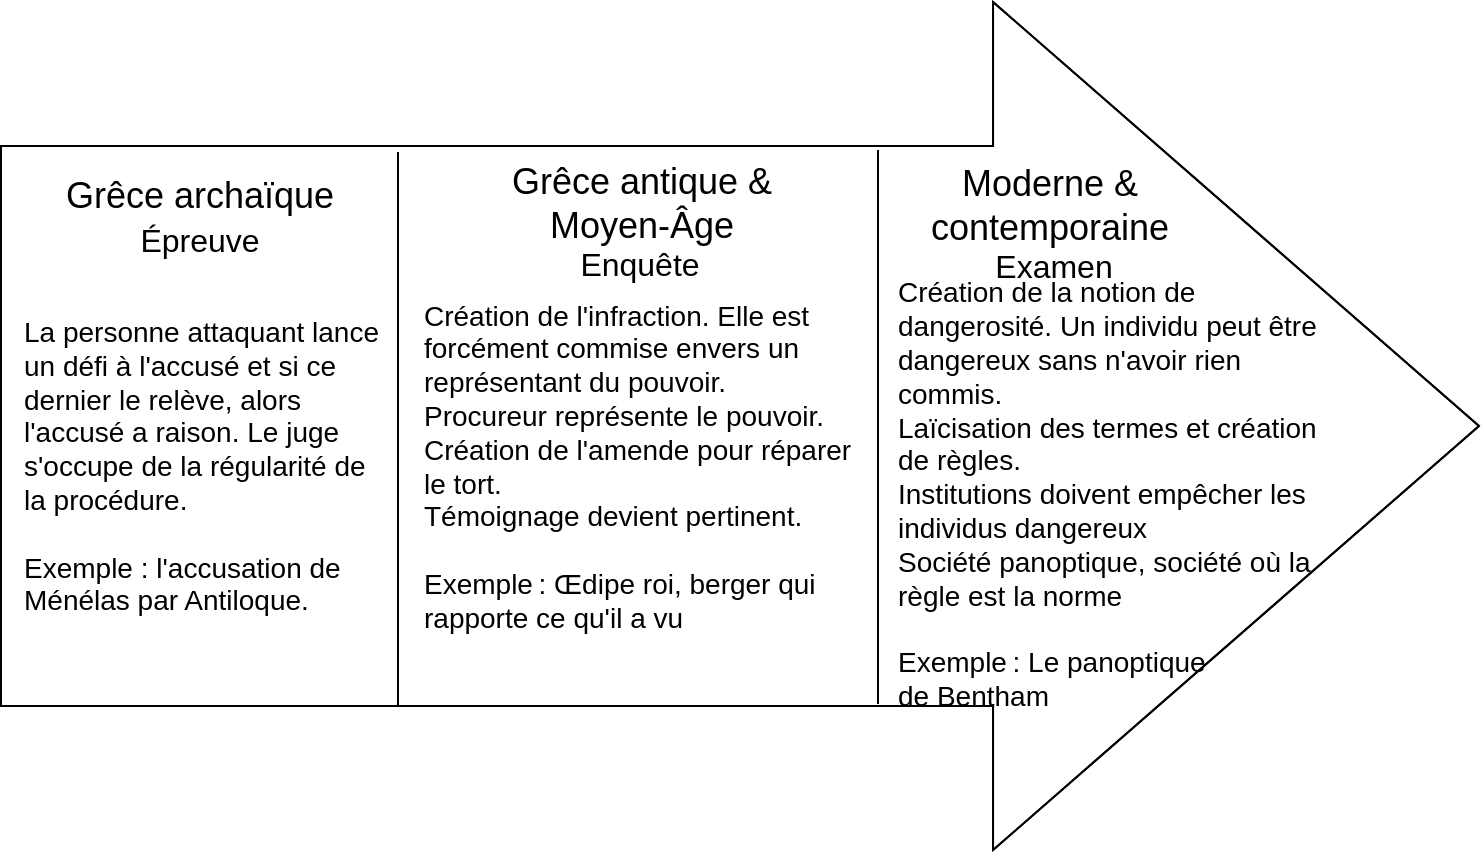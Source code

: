 <mxfile version="28.1.2">
  <diagram name="Page-1" id="X79K7lofzxEv4FQFJ-r2">
    <mxGraphModel dx="690" dy="551" grid="1" gridSize="10" guides="1" tooltips="1" connect="1" arrows="1" fold="1" page="1" pageScale="1" pageWidth="827" pageHeight="1169" math="0" shadow="0">
      <root>
        <mxCell id="0" />
        <mxCell id="1" parent="0" />
        <mxCell id="tUCCnLt23AtMKclwk9Z5-1" value="" style="shape=flexArrow;endArrow=classic;html=1;rounded=0;endWidth=143;endSize=80.66;width=280;" edge="1" parent="1">
          <mxGeometry width="50" height="50" relative="1" as="geometry">
            <mxPoint x="40" y="260" as="sourcePoint" />
            <mxPoint x="780" y="260" as="targetPoint" />
            <Array as="points">
              <mxPoint x="350" y="260" />
            </Array>
          </mxGeometry>
        </mxCell>
        <mxCell id="tUCCnLt23AtMKclwk9Z5-2" value="" style="endArrow=none;html=1;rounded=0;" edge="1" parent="1">
          <mxGeometry width="50" height="50" relative="1" as="geometry">
            <mxPoint x="239" y="400" as="sourcePoint" />
            <mxPoint x="239" y="123" as="targetPoint" />
          </mxGeometry>
        </mxCell>
        <mxCell id="tUCCnLt23AtMKclwk9Z5-3" value="" style="endArrow=none;html=1;rounded=0;" edge="1" parent="1">
          <mxGeometry width="50" height="50" relative="1" as="geometry">
            <mxPoint x="479" y="399" as="sourcePoint" />
            <mxPoint x="479" y="122" as="targetPoint" />
          </mxGeometry>
        </mxCell>
        <mxCell id="tUCCnLt23AtMKclwk9Z5-7" value="&lt;font style=&quot;font-size: 18px;&quot;&gt;Grêce archaïque&lt;/font&gt;" style="text;html=1;align=center;verticalAlign=middle;whiteSpace=wrap;rounded=0;" vertex="1" parent="1">
          <mxGeometry x="50" y="130" width="180" height="30" as="geometry" />
        </mxCell>
        <mxCell id="tUCCnLt23AtMKclwk9Z5-8" value="&lt;font style=&quot;font-size: 18px;&quot;&gt;Grêce antique &amp;amp; Moyen-Âge&lt;/font&gt;" style="text;html=1;align=center;verticalAlign=middle;whiteSpace=wrap;rounded=0;" vertex="1" parent="1">
          <mxGeometry x="271" y="127" width="180" height="43" as="geometry" />
        </mxCell>
        <mxCell id="tUCCnLt23AtMKclwk9Z5-9" value="&lt;font style=&quot;font-size: 18px;&quot;&gt;Moderne &amp;amp; contemporaine&lt;/font&gt;" style="text;html=1;align=center;verticalAlign=middle;whiteSpace=wrap;rounded=0;" vertex="1" parent="1">
          <mxGeometry x="475" y="128" width="180" height="43" as="geometry" />
        </mxCell>
        <mxCell id="tUCCnLt23AtMKclwk9Z5-10" value="&lt;font style=&quot;font-size: 16px;&quot;&gt;Épreuve&lt;/font&gt;" style="text;html=1;align=center;verticalAlign=middle;whiteSpace=wrap;rounded=0;" vertex="1" parent="1">
          <mxGeometry x="50" y="152" width="180" height="30" as="geometry" />
        </mxCell>
        <mxCell id="tUCCnLt23AtMKclwk9Z5-11" value="&lt;font style=&quot;font-size: 16px;&quot;&gt;Enquête&lt;/font&gt;" style="text;html=1;align=center;verticalAlign=middle;whiteSpace=wrap;rounded=0;" vertex="1" parent="1">
          <mxGeometry x="270" y="164" width="180" height="30" as="geometry" />
        </mxCell>
        <mxCell id="tUCCnLt23AtMKclwk9Z5-12" value="&lt;font style=&quot;font-size: 16px;&quot;&gt;Examen&lt;/font&gt;" style="text;html=1;align=center;verticalAlign=middle;whiteSpace=wrap;rounded=0;" vertex="1" parent="1">
          <mxGeometry x="477" y="165" width="180" height="30" as="geometry" />
        </mxCell>
        <mxCell id="tUCCnLt23AtMKclwk9Z5-13" value="&lt;font style=&quot;font-size: 14px;&quot;&gt;La personne attaquant lance un défi à l&#39;accusé et si ce dernier le relève, alors l&#39;accusé a raison. Le juge s&#39;occupe de la régularité de la procédure.&lt;/font&gt;&lt;div&gt;&lt;font style=&quot;font-size: 14px;&quot;&gt;&lt;br&gt;&lt;/font&gt;&lt;/div&gt;&lt;div&gt;&lt;font style=&quot;font-size: 14px;&quot;&gt;Exemple : l&#39;accusation de Ménélas par Antiloque.&lt;/font&gt;&lt;/div&gt;" style="text;html=1;align=left;verticalAlign=middle;whiteSpace=wrap;rounded=0;" vertex="1" parent="1">
          <mxGeometry x="50" y="200" width="180" height="160" as="geometry" />
        </mxCell>
        <mxCell id="tUCCnLt23AtMKclwk9Z5-14" value="&lt;span style=&quot;font-size: 14px;&quot;&gt;Création de l&#39;infraction. Elle est forcément commise envers un représentant du pouvoir.&lt;/span&gt;&lt;div&gt;&lt;span style=&quot;font-size: 14px;&quot;&gt;Procureur représente le pouvoir.&lt;/span&gt;&lt;/div&gt;&lt;div&gt;&lt;span style=&quot;font-size: 14px;&quot;&gt;Création de l&#39;amende pour réparer le tort.&lt;/span&gt;&lt;/div&gt;&lt;div&gt;&lt;span style=&quot;font-size: 14px;&quot;&gt;Témoignage devient pertinent.&lt;/span&gt;&lt;/div&gt;&lt;div&gt;&lt;span style=&quot;font-size: 14px;&quot;&gt;&lt;br&gt;&lt;/span&gt;&lt;/div&gt;&lt;div&gt;&lt;span style=&quot;font-size: 14px;&quot;&gt;Exemple : Œdipe roi, berger qui rapporte ce qu&#39;il a vu&lt;/span&gt;&lt;/div&gt;" style="text;html=1;align=left;verticalAlign=middle;whiteSpace=wrap;rounded=0;" vertex="1" parent="1">
          <mxGeometry x="250" y="200" width="220" height="160" as="geometry" />
        </mxCell>
        <mxCell id="tUCCnLt23AtMKclwk9Z5-15" value="&lt;span style=&quot;font-size: 14px;&quot;&gt;Création de la notion de dangerosité. Un individu peut être dangereux sans n&#39;avoir rien commis.&lt;/span&gt;&lt;div&gt;&lt;span style=&quot;font-size: 14px;&quot;&gt;Laïcisation des termes et création de règles.&lt;/span&gt;&lt;/div&gt;&lt;div&gt;&lt;span style=&quot;font-size: 14px;&quot;&gt;Institutions doivent empêcher les individus dangereux&lt;/span&gt;&lt;/div&gt;&lt;div&gt;&lt;span style=&quot;font-size: 14px;&quot;&gt;Société panoptique, société où la règle est la norme&lt;/span&gt;&lt;/div&gt;&lt;div&gt;&lt;span style=&quot;font-size: 14px;&quot;&gt;&lt;br&gt;&lt;/span&gt;&lt;/div&gt;&lt;div&gt;&lt;span style=&quot;font-size: 14px;&quot;&gt;Exemple : Le panoptique&lt;/span&gt;&lt;/div&gt;&lt;div&gt;&lt;span style=&quot;font-size: 14px;&quot;&gt;de Bentham&lt;/span&gt;&lt;/div&gt;" style="text;html=1;align=left;verticalAlign=middle;whiteSpace=wrap;rounded=0;" vertex="1" parent="1">
          <mxGeometry x="487" y="204" width="220" height="179" as="geometry" />
        </mxCell>
      </root>
    </mxGraphModel>
  </diagram>
</mxfile>

